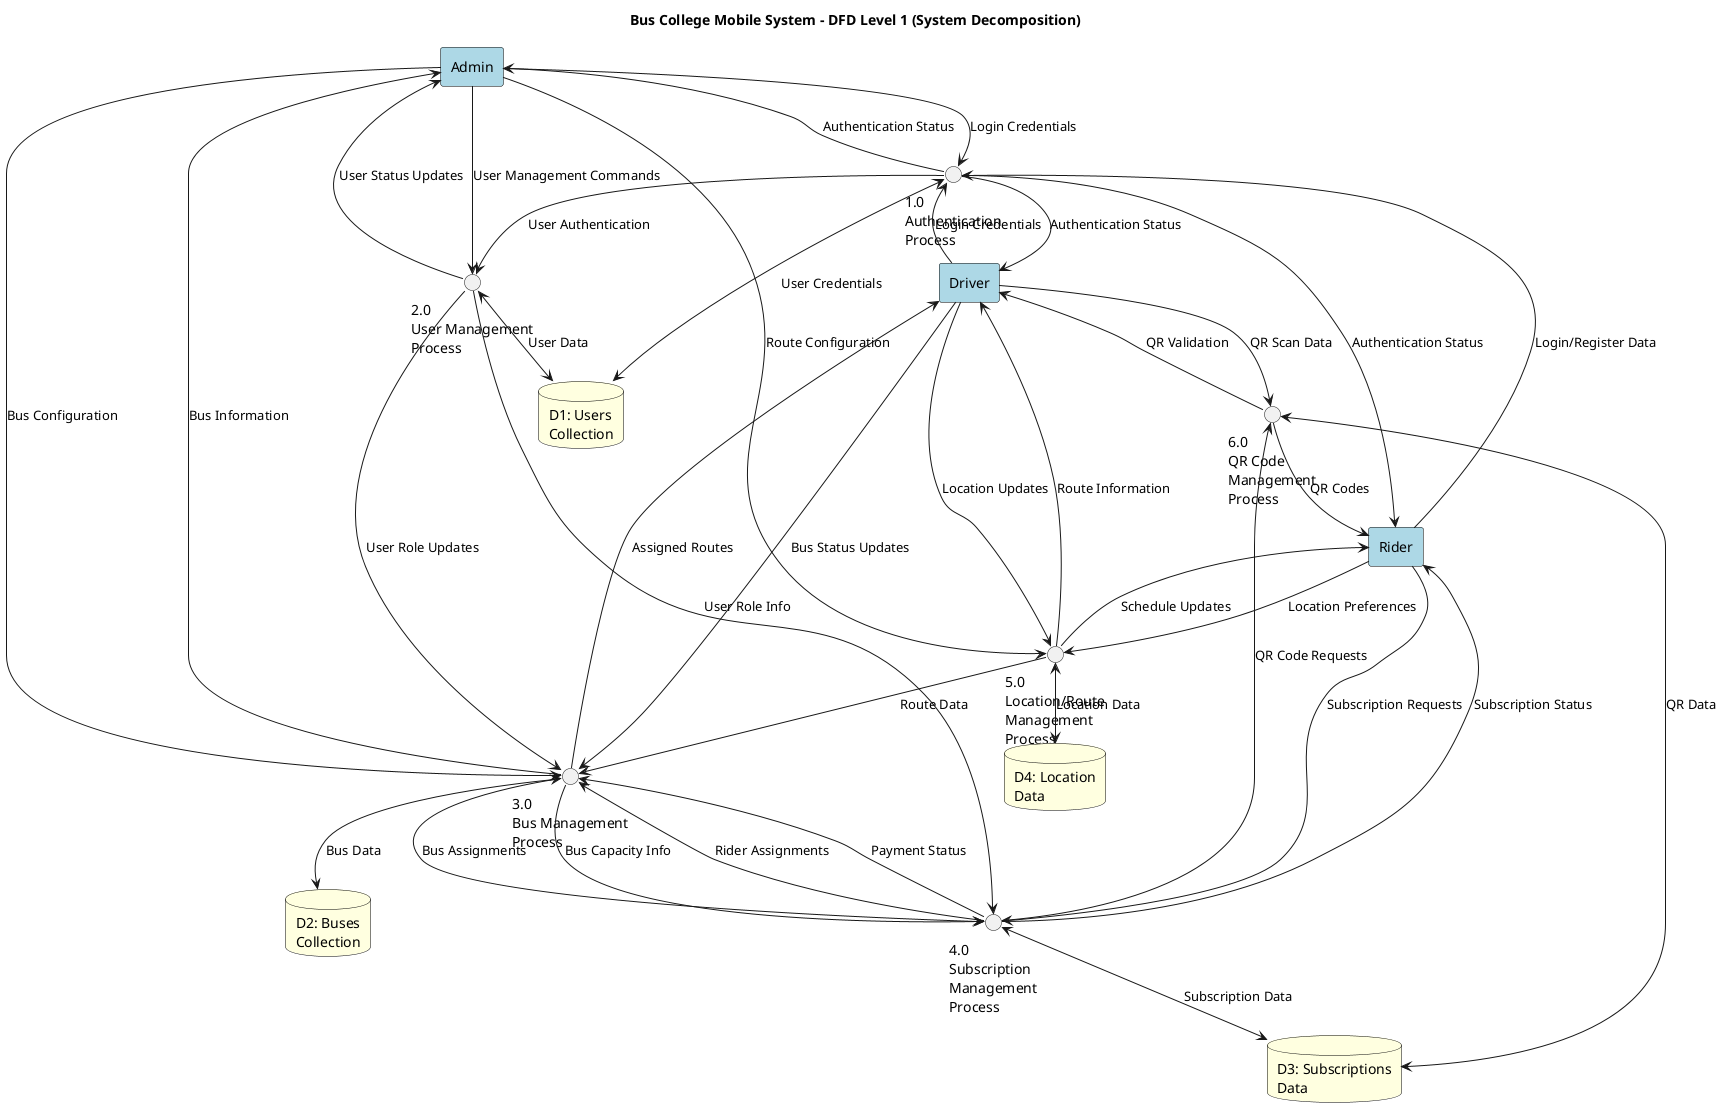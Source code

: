 @startuml DFD_Level_1
!define ENTITY_COLOR LightBlue
!define PROCESS_COLOR LightGreen
!define DATASTORE_COLOR LightYellow

skinparam rectangle {
    BackgroundColor ENTITY_COLOR
    BorderColor Black
}

skinparam database {
    BackgroundColor DATASTORE_COLOR
    BorderColor Black
}

skinparam circle {
    BackgroundColor PROCESS_COLOR
    BorderColor Black
}

' External Entities
rectangle "Admin" as admin
rectangle "Driver" as driver
rectangle "Rider" as rider

' Main Processes
circle "1.0\nAuthentication\nProcess" as P1
circle "2.0\nUser Management\nProcess" as P2
circle "3.0\nBus Management\nProcess" as P3
circle "4.0\nSubscription\nManagement\nProcess" as P4
circle "5.0\nLocation/Route\nManagement\nProcess" as P5
circle "6.0\nQR Code\nManagement\nProcess" as P6

' Data Stores
database "D1: Users\nCollection" as D1
database "D2: Buses\nCollection" as D2
database "D3: Subscriptions\nData" as D3
database "D4: Location\nData" as D4

' Authentication Process Flows
admin --> P1 : "Login Credentials"
driver --> P1 : "Login Credentials"
rider --> P1 : "Login/Register Data"
P1 --> admin : "Authentication Status"
P1 --> driver : "Authentication Status"
P1 --> rider : "Authentication Status"
P1 <--> D1 : "User Credentials"

' User Management Process Flows
admin --> P2 : "User Management Commands"
P2 --> admin : "User Status Updates"
P2 <--> D1 : "User Data"
P2 --> P3 : "User Role Updates"

' Bus Management Process Flows
admin --> P3 : "Bus Configuration"
driver --> P3 : "Bus Status Updates"
P3 --> admin : "Bus Information"
P3 --> driver : "Assigned Routes"
P3 <--> D2 : "Bus Data"
P3 --> P4 : "Bus Assignments"

' Subscription Management Process Flows
rider --> P4 : "Subscription Requests"
P4 --> rider : "Subscription Status"
P4 <--> D3 : "Subscription Data"
P4 --> P3 : "Rider Assignments"
P4 --> P6 : "QR Code Requests"

' Location/Route Management Process Flows
admin --> P5 : "Route Configuration"
driver --> P5 : "Location Updates"
rider --> P5 : "Location Preferences"
P5 --> driver : "Route Information"
P5 --> rider : "Schedule Updates"
P5 <--> D4 : "Location Data"
P5 --> P3 : "Route Data"

' QR Code Management Process Flows
P6 --> rider : "QR Codes"
P6 --> driver : "QR Validation"
P6 <--> D3 : "QR Data"
driver --> P6 : "QR Scan Data"

' Inter-process data flows
P1 --> P2 : "User Authentication"
P2 --> P4 : "User Role Info"
P3 --> P4 : "Bus Capacity Info"
P4 --> P3 : "Payment Status"

title Bus College Mobile System - DFD Level 1 (System Decomposition)

@enduml 